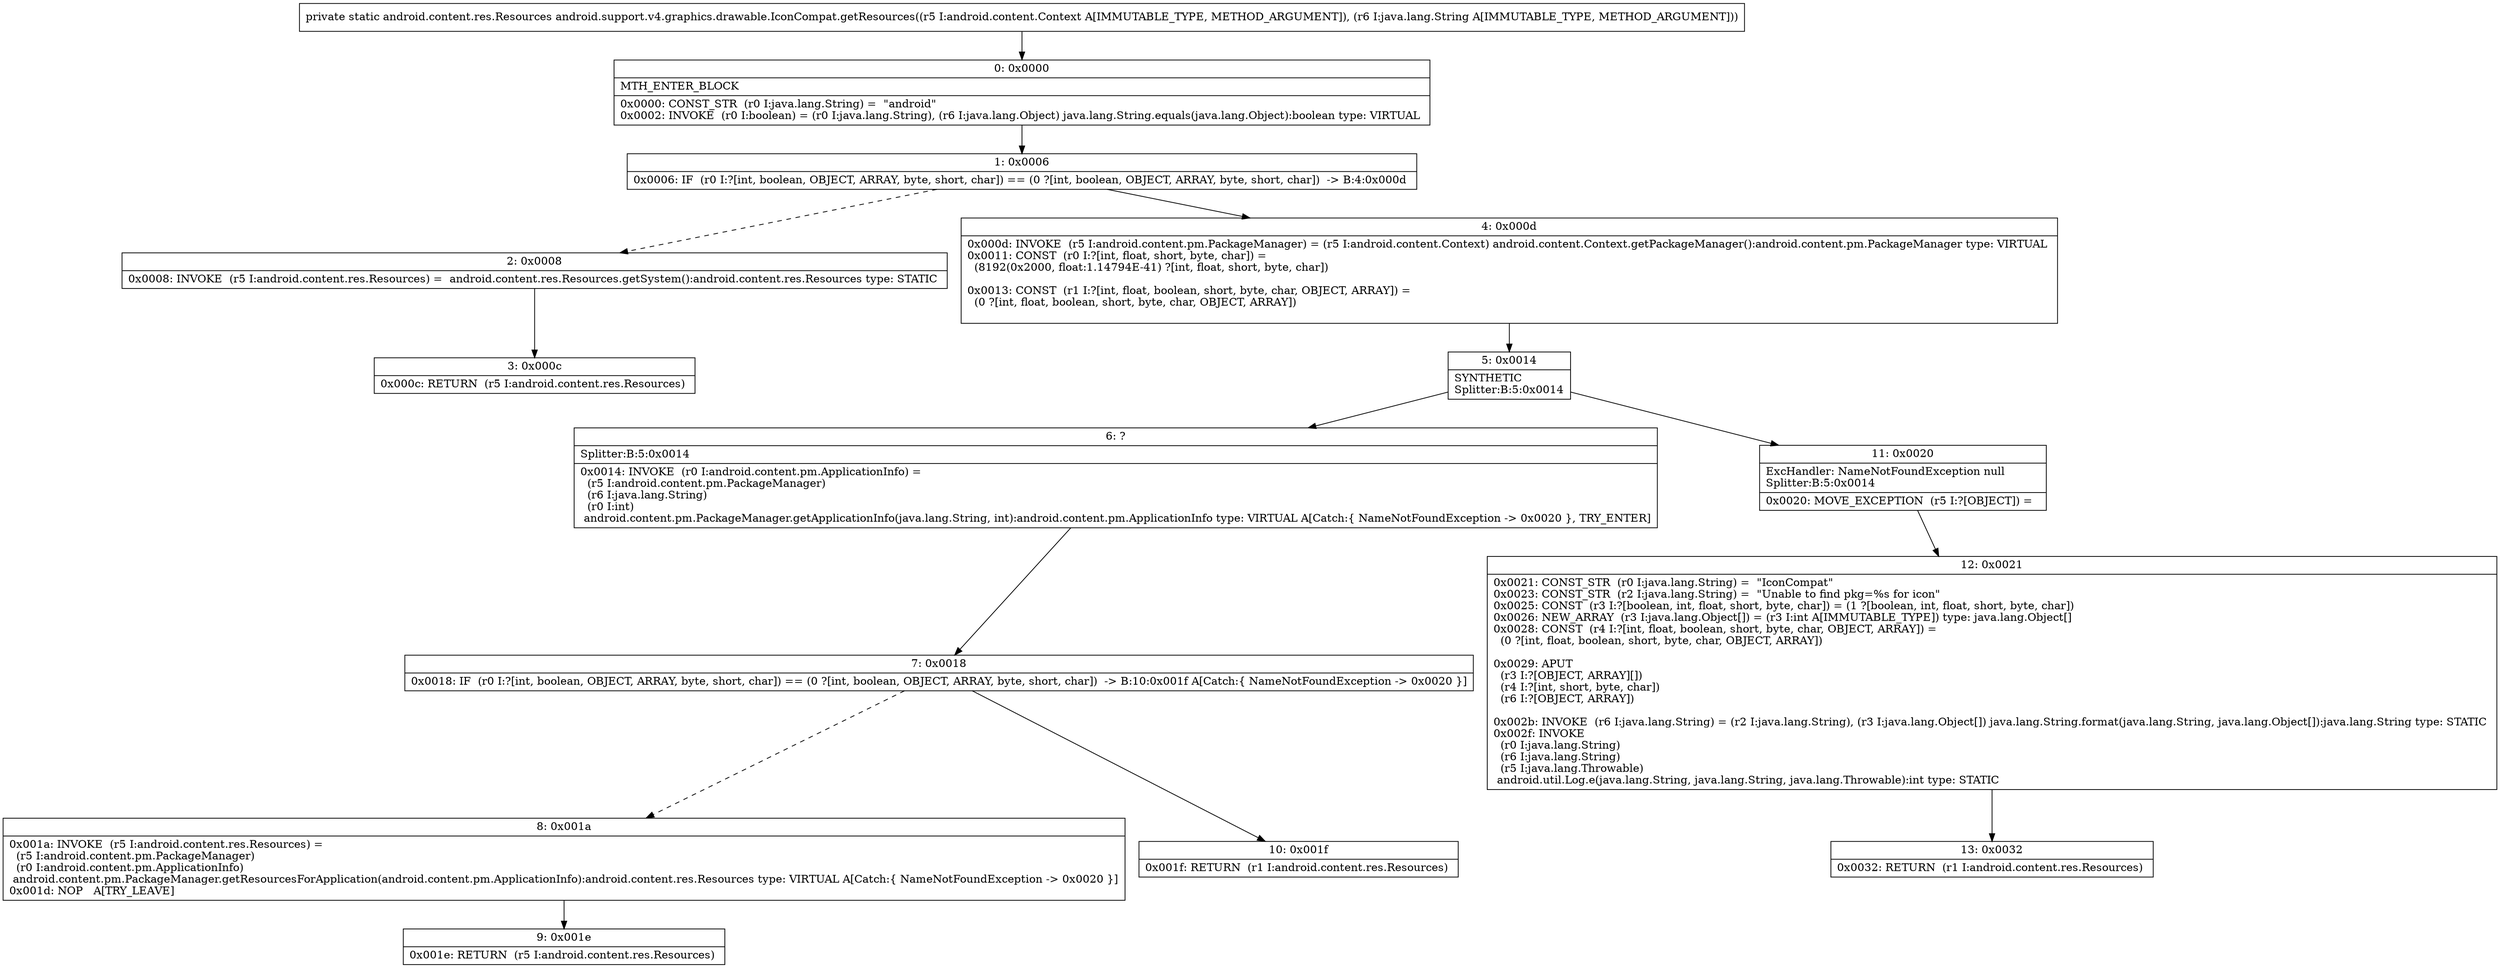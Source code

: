 digraph "CFG forandroid.support.v4.graphics.drawable.IconCompat.getResources(Landroid\/content\/Context;Ljava\/lang\/String;)Landroid\/content\/res\/Resources;" {
Node_0 [shape=record,label="{0\:\ 0x0000|MTH_ENTER_BLOCK\l|0x0000: CONST_STR  (r0 I:java.lang.String) =  \"android\" \l0x0002: INVOKE  (r0 I:boolean) = (r0 I:java.lang.String), (r6 I:java.lang.Object) java.lang.String.equals(java.lang.Object):boolean type: VIRTUAL \l}"];
Node_1 [shape=record,label="{1\:\ 0x0006|0x0006: IF  (r0 I:?[int, boolean, OBJECT, ARRAY, byte, short, char]) == (0 ?[int, boolean, OBJECT, ARRAY, byte, short, char])  \-\> B:4:0x000d \l}"];
Node_2 [shape=record,label="{2\:\ 0x0008|0x0008: INVOKE  (r5 I:android.content.res.Resources) =  android.content.res.Resources.getSystem():android.content.res.Resources type: STATIC \l}"];
Node_3 [shape=record,label="{3\:\ 0x000c|0x000c: RETURN  (r5 I:android.content.res.Resources) \l}"];
Node_4 [shape=record,label="{4\:\ 0x000d|0x000d: INVOKE  (r5 I:android.content.pm.PackageManager) = (r5 I:android.content.Context) android.content.Context.getPackageManager():android.content.pm.PackageManager type: VIRTUAL \l0x0011: CONST  (r0 I:?[int, float, short, byte, char]) = \l  (8192(0x2000, float:1.14794E\-41) ?[int, float, short, byte, char])\l \l0x0013: CONST  (r1 I:?[int, float, boolean, short, byte, char, OBJECT, ARRAY]) = \l  (0 ?[int, float, boolean, short, byte, char, OBJECT, ARRAY])\l \l}"];
Node_5 [shape=record,label="{5\:\ 0x0014|SYNTHETIC\lSplitter:B:5:0x0014\l}"];
Node_6 [shape=record,label="{6\:\ ?|Splitter:B:5:0x0014\l|0x0014: INVOKE  (r0 I:android.content.pm.ApplicationInfo) = \l  (r5 I:android.content.pm.PackageManager)\l  (r6 I:java.lang.String)\l  (r0 I:int)\l android.content.pm.PackageManager.getApplicationInfo(java.lang.String, int):android.content.pm.ApplicationInfo type: VIRTUAL A[Catch:\{ NameNotFoundException \-\> 0x0020 \}, TRY_ENTER]\l}"];
Node_7 [shape=record,label="{7\:\ 0x0018|0x0018: IF  (r0 I:?[int, boolean, OBJECT, ARRAY, byte, short, char]) == (0 ?[int, boolean, OBJECT, ARRAY, byte, short, char])  \-\> B:10:0x001f A[Catch:\{ NameNotFoundException \-\> 0x0020 \}]\l}"];
Node_8 [shape=record,label="{8\:\ 0x001a|0x001a: INVOKE  (r5 I:android.content.res.Resources) = \l  (r5 I:android.content.pm.PackageManager)\l  (r0 I:android.content.pm.ApplicationInfo)\l android.content.pm.PackageManager.getResourcesForApplication(android.content.pm.ApplicationInfo):android.content.res.Resources type: VIRTUAL A[Catch:\{ NameNotFoundException \-\> 0x0020 \}]\l0x001d: NOP   A[TRY_LEAVE]\l}"];
Node_9 [shape=record,label="{9\:\ 0x001e|0x001e: RETURN  (r5 I:android.content.res.Resources) \l}"];
Node_10 [shape=record,label="{10\:\ 0x001f|0x001f: RETURN  (r1 I:android.content.res.Resources) \l}"];
Node_11 [shape=record,label="{11\:\ 0x0020|ExcHandler: NameNotFoundException null\lSplitter:B:5:0x0014\l|0x0020: MOVE_EXCEPTION  (r5 I:?[OBJECT]) =  \l}"];
Node_12 [shape=record,label="{12\:\ 0x0021|0x0021: CONST_STR  (r0 I:java.lang.String) =  \"IconCompat\" \l0x0023: CONST_STR  (r2 I:java.lang.String) =  \"Unable to find pkg=%s for icon\" \l0x0025: CONST  (r3 I:?[boolean, int, float, short, byte, char]) = (1 ?[boolean, int, float, short, byte, char]) \l0x0026: NEW_ARRAY  (r3 I:java.lang.Object[]) = (r3 I:int A[IMMUTABLE_TYPE]) type: java.lang.Object[] \l0x0028: CONST  (r4 I:?[int, float, boolean, short, byte, char, OBJECT, ARRAY]) = \l  (0 ?[int, float, boolean, short, byte, char, OBJECT, ARRAY])\l \l0x0029: APUT  \l  (r3 I:?[OBJECT, ARRAY][])\l  (r4 I:?[int, short, byte, char])\l  (r6 I:?[OBJECT, ARRAY])\l \l0x002b: INVOKE  (r6 I:java.lang.String) = (r2 I:java.lang.String), (r3 I:java.lang.Object[]) java.lang.String.format(java.lang.String, java.lang.Object[]):java.lang.String type: STATIC \l0x002f: INVOKE  \l  (r0 I:java.lang.String)\l  (r6 I:java.lang.String)\l  (r5 I:java.lang.Throwable)\l android.util.Log.e(java.lang.String, java.lang.String, java.lang.Throwable):int type: STATIC \l}"];
Node_13 [shape=record,label="{13\:\ 0x0032|0x0032: RETURN  (r1 I:android.content.res.Resources) \l}"];
MethodNode[shape=record,label="{private static android.content.res.Resources android.support.v4.graphics.drawable.IconCompat.getResources((r5 I:android.content.Context A[IMMUTABLE_TYPE, METHOD_ARGUMENT]), (r6 I:java.lang.String A[IMMUTABLE_TYPE, METHOD_ARGUMENT])) }"];
MethodNode -> Node_0;
Node_0 -> Node_1;
Node_1 -> Node_2[style=dashed];
Node_1 -> Node_4;
Node_2 -> Node_3;
Node_4 -> Node_5;
Node_5 -> Node_6;
Node_5 -> Node_11;
Node_6 -> Node_7;
Node_7 -> Node_8[style=dashed];
Node_7 -> Node_10;
Node_8 -> Node_9;
Node_11 -> Node_12;
Node_12 -> Node_13;
}

